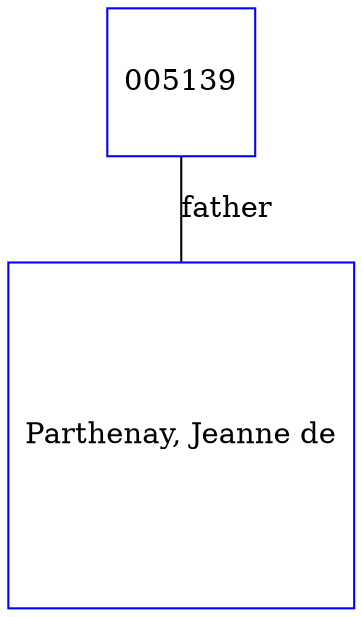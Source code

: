 digraph D {
    edge [dir=none];    node [shape=box];    "005139"   [label="005139", shape=box, regular=1, color="blue"] ;
"005138"   [label="Parthenay, Jeanne de", shape=box, regular=1, color="blue"] ;
005139->005138 [label="father",arrowsize=0.0]; 
}